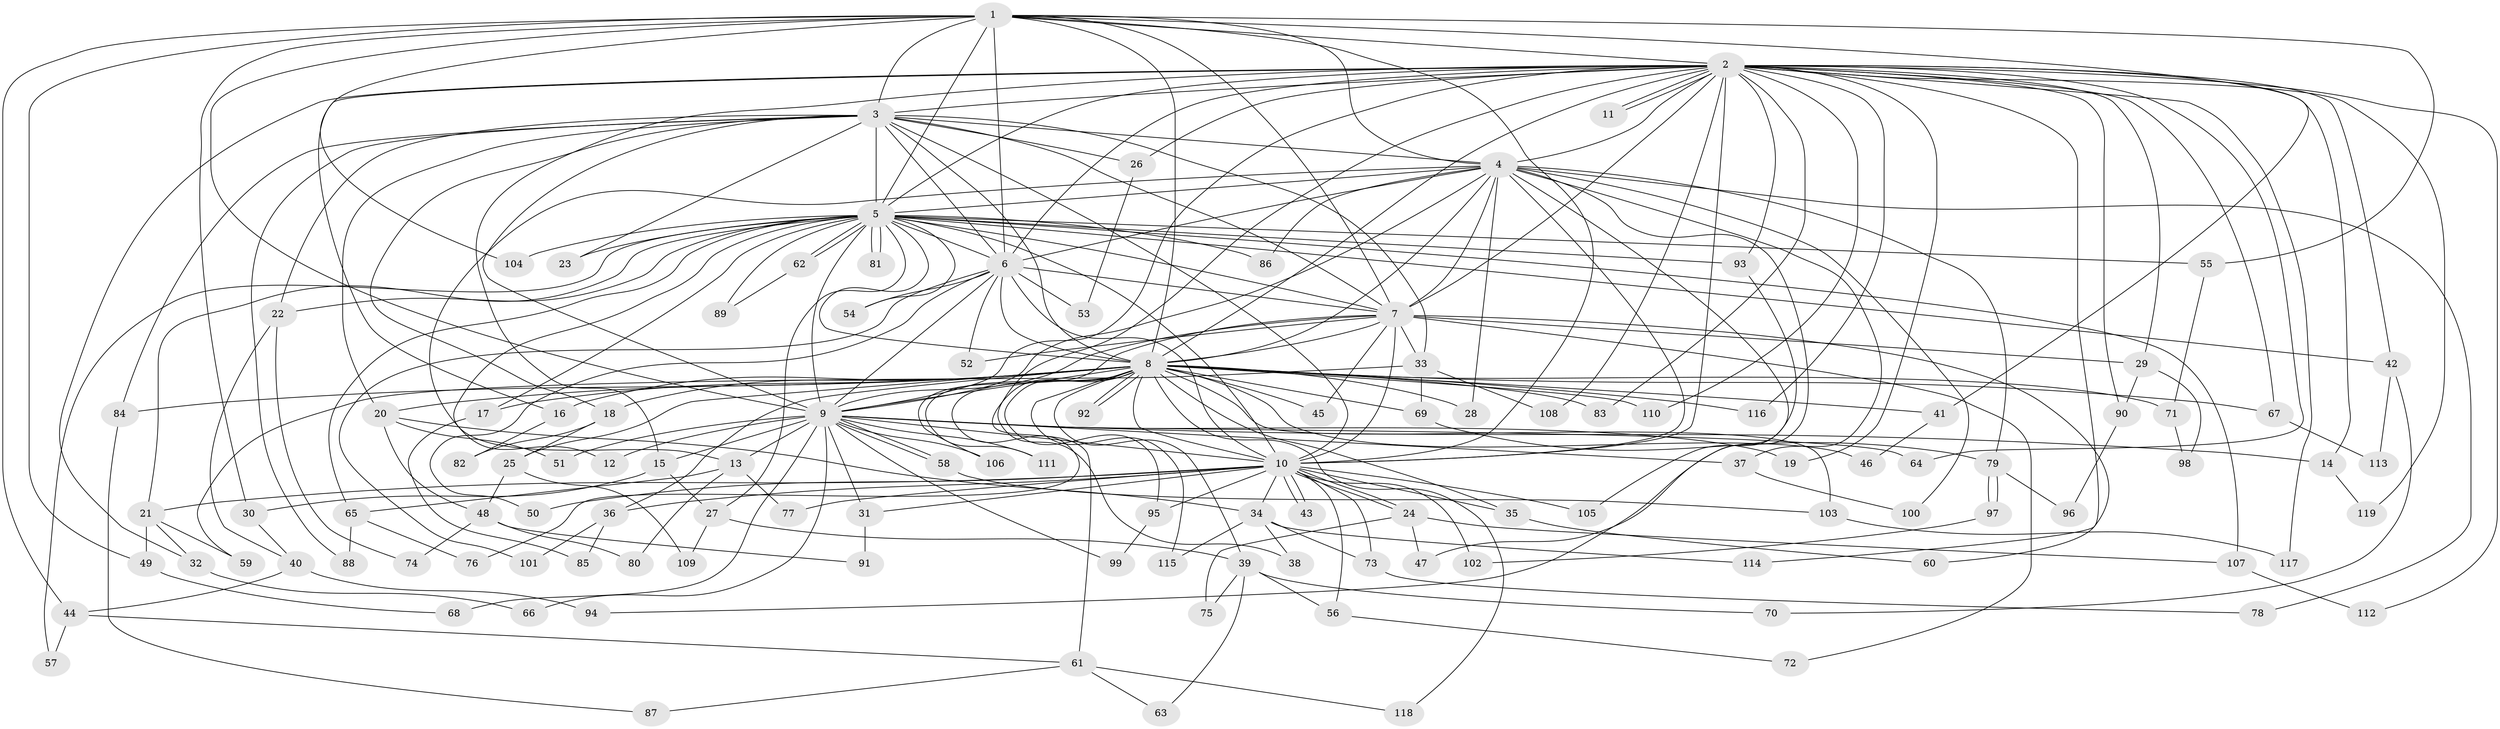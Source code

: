 // Generated by graph-tools (version 1.1) at 2025/14/03/09/25 04:14:05]
// undirected, 119 vertices, 263 edges
graph export_dot {
graph [start="1"]
  node [color=gray90,style=filled];
  1;
  2;
  3;
  4;
  5;
  6;
  7;
  8;
  9;
  10;
  11;
  12;
  13;
  14;
  15;
  16;
  17;
  18;
  19;
  20;
  21;
  22;
  23;
  24;
  25;
  26;
  27;
  28;
  29;
  30;
  31;
  32;
  33;
  34;
  35;
  36;
  37;
  38;
  39;
  40;
  41;
  42;
  43;
  44;
  45;
  46;
  47;
  48;
  49;
  50;
  51;
  52;
  53;
  54;
  55;
  56;
  57;
  58;
  59;
  60;
  61;
  62;
  63;
  64;
  65;
  66;
  67;
  68;
  69;
  70;
  71;
  72;
  73;
  74;
  75;
  76;
  77;
  78;
  79;
  80;
  81;
  82;
  83;
  84;
  85;
  86;
  87;
  88;
  89;
  90;
  91;
  92;
  93;
  94;
  95;
  96;
  97;
  98;
  99;
  100;
  101;
  102;
  103;
  104;
  105;
  106;
  107;
  108;
  109;
  110;
  111;
  112;
  113;
  114;
  115;
  116;
  117;
  118;
  119;
  1 -- 2;
  1 -- 3;
  1 -- 4;
  1 -- 5;
  1 -- 6;
  1 -- 7;
  1 -- 8;
  1 -- 9;
  1 -- 10;
  1 -- 30;
  1 -- 41;
  1 -- 44;
  1 -- 49;
  1 -- 55;
  1 -- 104;
  2 -- 3;
  2 -- 4;
  2 -- 5;
  2 -- 6;
  2 -- 7;
  2 -- 8;
  2 -- 9;
  2 -- 10;
  2 -- 11;
  2 -- 11;
  2 -- 14;
  2 -- 15;
  2 -- 16;
  2 -- 19;
  2 -- 26;
  2 -- 29;
  2 -- 32;
  2 -- 38;
  2 -- 42;
  2 -- 64;
  2 -- 67;
  2 -- 83;
  2 -- 90;
  2 -- 93;
  2 -- 108;
  2 -- 110;
  2 -- 112;
  2 -- 114;
  2 -- 116;
  2 -- 117;
  2 -- 119;
  3 -- 4;
  3 -- 5;
  3 -- 6;
  3 -- 7;
  3 -- 8;
  3 -- 9;
  3 -- 10;
  3 -- 18;
  3 -- 20;
  3 -- 22;
  3 -- 23;
  3 -- 26;
  3 -- 33;
  3 -- 84;
  3 -- 88;
  4 -- 5;
  4 -- 6;
  4 -- 7;
  4 -- 8;
  4 -- 9;
  4 -- 10;
  4 -- 13;
  4 -- 28;
  4 -- 37;
  4 -- 47;
  4 -- 78;
  4 -- 79;
  4 -- 86;
  4 -- 94;
  4 -- 100;
  5 -- 6;
  5 -- 7;
  5 -- 8;
  5 -- 9;
  5 -- 10;
  5 -- 12;
  5 -- 17;
  5 -- 21;
  5 -- 22;
  5 -- 23;
  5 -- 27;
  5 -- 42;
  5 -- 54;
  5 -- 55;
  5 -- 57;
  5 -- 62;
  5 -- 62;
  5 -- 65;
  5 -- 81;
  5 -- 81;
  5 -- 86;
  5 -- 89;
  5 -- 93;
  5 -- 104;
  5 -- 107;
  6 -- 7;
  6 -- 8;
  6 -- 9;
  6 -- 10;
  6 -- 50;
  6 -- 52;
  6 -- 53;
  6 -- 54;
  6 -- 101;
  7 -- 8;
  7 -- 9;
  7 -- 10;
  7 -- 29;
  7 -- 33;
  7 -- 45;
  7 -- 52;
  7 -- 60;
  7 -- 72;
  7 -- 106;
  8 -- 9;
  8 -- 10;
  8 -- 16;
  8 -- 17;
  8 -- 18;
  8 -- 20;
  8 -- 25;
  8 -- 28;
  8 -- 35;
  8 -- 36;
  8 -- 39;
  8 -- 41;
  8 -- 45;
  8 -- 46;
  8 -- 61;
  8 -- 67;
  8 -- 69;
  8 -- 71;
  8 -- 76;
  8 -- 83;
  8 -- 84;
  8 -- 92;
  8 -- 92;
  8 -- 95;
  8 -- 103;
  8 -- 110;
  8 -- 111;
  8 -- 115;
  8 -- 116;
  8 -- 118;
  9 -- 10;
  9 -- 12;
  9 -- 13;
  9 -- 14;
  9 -- 15;
  9 -- 19;
  9 -- 31;
  9 -- 37;
  9 -- 51;
  9 -- 58;
  9 -- 58;
  9 -- 64;
  9 -- 66;
  9 -- 68;
  9 -- 99;
  9 -- 106;
  9 -- 111;
  10 -- 21;
  10 -- 24;
  10 -- 24;
  10 -- 31;
  10 -- 34;
  10 -- 35;
  10 -- 36;
  10 -- 43;
  10 -- 43;
  10 -- 50;
  10 -- 56;
  10 -- 73;
  10 -- 77;
  10 -- 95;
  10 -- 102;
  10 -- 105;
  13 -- 65;
  13 -- 77;
  13 -- 80;
  14 -- 119;
  15 -- 27;
  15 -- 30;
  16 -- 82;
  17 -- 85;
  18 -- 25;
  18 -- 82;
  20 -- 34;
  20 -- 48;
  20 -- 51;
  21 -- 32;
  21 -- 49;
  21 -- 59;
  22 -- 40;
  22 -- 74;
  24 -- 47;
  24 -- 75;
  24 -- 107;
  25 -- 48;
  25 -- 109;
  26 -- 53;
  27 -- 39;
  27 -- 109;
  29 -- 90;
  29 -- 98;
  30 -- 40;
  31 -- 91;
  32 -- 66;
  33 -- 59;
  33 -- 69;
  33 -- 108;
  34 -- 38;
  34 -- 73;
  34 -- 114;
  34 -- 115;
  35 -- 60;
  36 -- 85;
  36 -- 101;
  37 -- 100;
  39 -- 56;
  39 -- 63;
  39 -- 70;
  39 -- 75;
  40 -- 44;
  40 -- 94;
  41 -- 46;
  42 -- 70;
  42 -- 113;
  44 -- 57;
  44 -- 61;
  48 -- 74;
  48 -- 80;
  48 -- 91;
  49 -- 68;
  55 -- 71;
  56 -- 72;
  58 -- 103;
  61 -- 63;
  61 -- 87;
  61 -- 118;
  62 -- 89;
  65 -- 76;
  65 -- 88;
  67 -- 113;
  69 -- 79;
  71 -- 98;
  73 -- 78;
  79 -- 96;
  79 -- 97;
  79 -- 97;
  84 -- 87;
  90 -- 96;
  93 -- 105;
  95 -- 99;
  97 -- 102;
  103 -- 117;
  107 -- 112;
}
